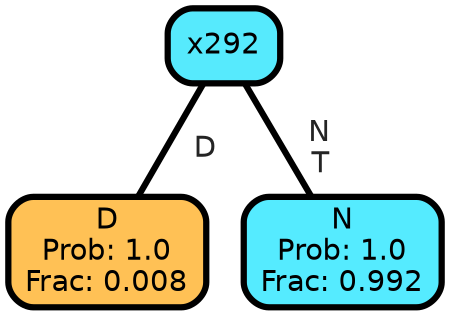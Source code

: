 graph Tree {
node [shape=box, style="filled, rounded",color="black",penwidth="3",fontcolor="black",                 fontname=helvetica] ;
graph [ranksep="0 equally", splines=straight,                 bgcolor=transparent, dpi=200] ;
edge [fontname=helvetica, fontweight=bold,fontcolor=grey14,color=black] ;
0 [label="D
Prob: 1.0
Frac: 0.008", fillcolor="#ffc155"] ;
1 [label="x292", fillcolor="#56eafd"] ;
2 [label="N
Prob: 1.0
Frac: 0.992", fillcolor="#55ebff"] ;
1 -- 0 [label=" D",penwidth=3] ;
1 -- 2 [label=" N\n T",penwidth=3] ;
{rank = same;}}